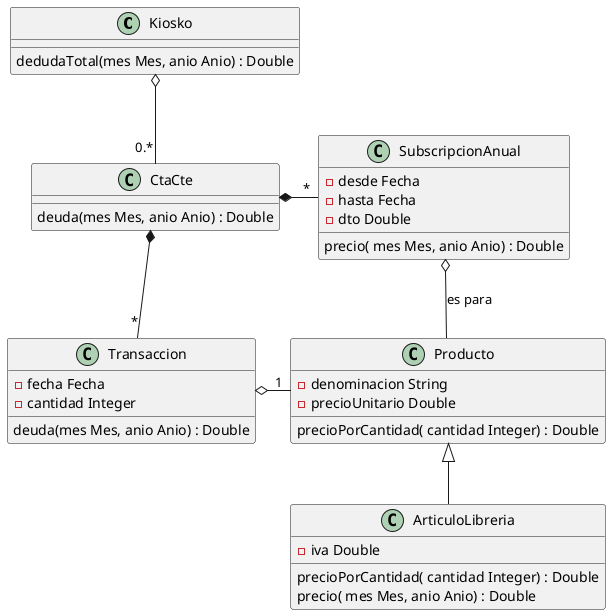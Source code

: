 @startuml

/'
 ' Kiosko - late
 ' Producto - late 
 ' ProductoS - ?
 ' Cliente - late 
 ' Subscripcion - ?
 ' LibroS - ? 
 ' Revista - nop
 ' Periodico- nop
 ' CtaCte - nop
 ' Descuento - ?
 ' ClienteCon20 - ?
 '/

class Kiosko {

        dedudaTotal(mes Mes, anio Anio) : Double
}

Kiosko o-- "0.*" CtaCte

class Producto {
        - denominacion String
        - precioUnitario Double
        
        precioPorCantidad( cantidad Integer) : Double
}

class CtaCte {

        deuda(mes Mes, anio Anio) : Double
}

CtaCte *-- "*" Transaccion
CtaCte *-right- "*" SubscripcionAnual

class Transaccion {

        deuda(mes Mes, anio Anio) : Double
}

Transaccion o-right- "1" Producto

class Transaccion {
        - fecha Fecha
        - cantidad Integer
}



Producto <|-- ArticuloLibreria
class ArticuloLibreria {
        - iva Double
        
        precioPorCantidad( cantidad Integer) : Double
        precio( mes Mes, anio Anio) : Double        
}


SubscripcionAnual o--  Producto: es para

class SubscripcionAnual {
        - desde Fecha
        - hasta Fecha
        - dto Double

        precio( mes Mes, anio Anio) : Double        
}























/'
 ' class Producto {
 '         - denominacion String
 '         - precio Double
 ' 
 '         Producto(denominacion String, precio Double) 
 '         costo() : Double
 ' }
 ' 
 ' Producto <|-- Revista
 ' Producto <|-- Periodico
 ' Producto <|-- ArticuloLibreria
 ' ArticuloLibreria : costo() Double
 ' 
 ' class CtaCte {
 '         - dni String
 ' }
 ' 
 ' CtaCte *- "0..*" Producto
 '/

@enduml
